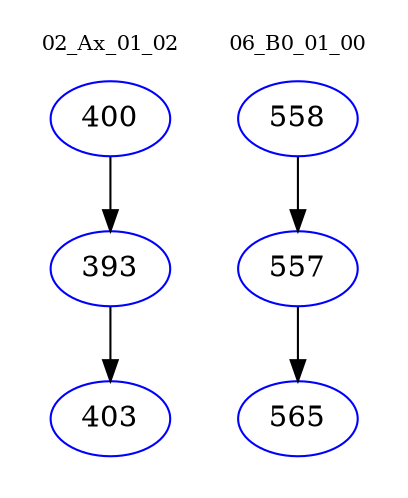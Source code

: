 digraph{
subgraph cluster_0 {
color = white
label = "02_Ax_01_02";
fontsize=10;
T0_400 [label="400", color="blue"]
T0_400 -> T0_393 [color="black"]
T0_393 [label="393", color="blue"]
T0_393 -> T0_403 [color="black"]
T0_403 [label="403", color="blue"]
}
subgraph cluster_1 {
color = white
label = "06_B0_01_00";
fontsize=10;
T1_558 [label="558", color="blue"]
T1_558 -> T1_557 [color="black"]
T1_557 [label="557", color="blue"]
T1_557 -> T1_565 [color="black"]
T1_565 [label="565", color="blue"]
}
}
